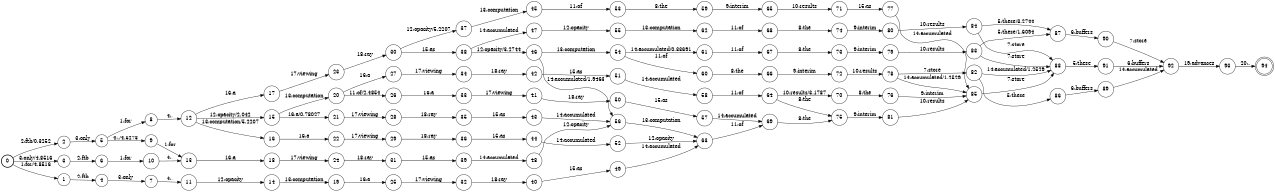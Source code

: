 digraph FST {
rankdir = LR;
size = "8.5,11";
label = "";
center = 1;
orientation = Portrait;
ranksep = "0.4";
nodesep = "0.25";
0 [label = "0", shape = circle, style = bold, fontsize = 14]
	0 -> 1 [label = "1:for/4.8516", fontsize = 14];
	0 -> 2 [label = "2:ftb/0.3252", fontsize = 14];
	0 -> 3 [label = "3:only/4.8516", fontsize = 14];
1 [label = "1", shape = circle, style = solid, fontsize = 14]
	1 -> 4 [label = "2:ftb", fontsize = 14];
2 [label = "2", shape = circle, style = solid, fontsize = 14]
	2 -> 5 [label = "3:only", fontsize = 14];
3 [label = "3", shape = circle, style = solid, fontsize = 14]
	3 -> 6 [label = "2:ftb", fontsize = 14];
4 [label = "4", shape = circle, style = solid, fontsize = 14]
	4 -> 7 [label = "3:only", fontsize = 14];
5 [label = "5", shape = circle, style = solid, fontsize = 14]
	5 -> 8 [label = "1:for", fontsize = 14];
	5 -> 9 [label = "4:,/4.5273", fontsize = 14];
6 [label = "6", shape = circle, style = solid, fontsize = 14]
	6 -> 10 [label = "1:for", fontsize = 14];
7 [label = "7", shape = circle, style = solid, fontsize = 14]
	7 -> 11 [label = "4:,", fontsize = 14];
8 [label = "8", shape = circle, style = solid, fontsize = 14]
	8 -> 12 [label = "4:,", fontsize = 14];
9 [label = "9", shape = circle, style = solid, fontsize = 14]
	9 -> 13 [label = "1:for", fontsize = 14];
10 [label = "10", shape = circle, style = solid, fontsize = 14]
	10 -> 13 [label = "4:,", fontsize = 14];
11 [label = "11", shape = circle, style = solid, fontsize = 14]
	11 -> 14 [label = "12:opacity", fontsize = 14];
12 [label = "12", shape = circle, style = solid, fontsize = 14]
	12 -> 15 [label = "12:opacity/2.042", fontsize = 14];
	12 -> 16 [label = "13:computation/5.2207", fontsize = 14];
	12 -> 17 [label = "16:a", fontsize = 14];
13 [label = "13", shape = circle, style = solid, fontsize = 14]
	13 -> 18 [label = "16:a", fontsize = 14];
14 [label = "14", shape = circle, style = solid, fontsize = 14]
	14 -> 19 [label = "13:computation", fontsize = 14];
15 [label = "15", shape = circle, style = solid, fontsize = 14]
	15 -> 20 [label = "13:computation", fontsize = 14];
	15 -> 21 [label = "16:a/0.78027", fontsize = 14];
16 [label = "16", shape = circle, style = solid, fontsize = 14]
	16 -> 22 [label = "16:a", fontsize = 14];
17 [label = "17", shape = circle, style = solid, fontsize = 14]
	17 -> 23 [label = "17:viewing", fontsize = 14];
18 [label = "18", shape = circle, style = solid, fontsize = 14]
	18 -> 24 [label = "17:viewing", fontsize = 14];
19 [label = "19", shape = circle, style = solid, fontsize = 14]
	19 -> 25 [label = "16:a", fontsize = 14];
20 [label = "20", shape = circle, style = solid, fontsize = 14]
	20 -> 26 [label = "11:of/2.4854", fontsize = 14];
	20 -> 27 [label = "16:a", fontsize = 14];
21 [label = "21", shape = circle, style = solid, fontsize = 14]
	21 -> 28 [label = "17:viewing", fontsize = 14];
22 [label = "22", shape = circle, style = solid, fontsize = 14]
	22 -> 29 [label = "17:viewing", fontsize = 14];
23 [label = "23", shape = circle, style = solid, fontsize = 14]
	23 -> 30 [label = "18:ray", fontsize = 14];
24 [label = "24", shape = circle, style = solid, fontsize = 14]
	24 -> 31 [label = "18:ray", fontsize = 14];
25 [label = "25", shape = circle, style = solid, fontsize = 14]
	25 -> 32 [label = "17:viewing", fontsize = 14];
26 [label = "26", shape = circle, style = solid, fontsize = 14]
	26 -> 33 [label = "16:a", fontsize = 14];
27 [label = "27", shape = circle, style = solid, fontsize = 14]
	27 -> 34 [label = "17:viewing", fontsize = 14];
28 [label = "28", shape = circle, style = solid, fontsize = 14]
	28 -> 35 [label = "18:ray", fontsize = 14];
29 [label = "29", shape = circle, style = solid, fontsize = 14]
	29 -> 36 [label = "18:ray", fontsize = 14];
30 [label = "30", shape = circle, style = solid, fontsize = 14]
	30 -> 37 [label = "12:opacity/5.2207", fontsize = 14];
	30 -> 38 [label = "15:as", fontsize = 14];
31 [label = "31", shape = circle, style = solid, fontsize = 14]
	31 -> 39 [label = "15:as", fontsize = 14];
32 [label = "32", shape = circle, style = solid, fontsize = 14]
	32 -> 40 [label = "18:ray", fontsize = 14];
33 [label = "33", shape = circle, style = solid, fontsize = 14]
	33 -> 41 [label = "17:viewing", fontsize = 14];
34 [label = "34", shape = circle, style = solid, fontsize = 14]
	34 -> 42 [label = "18:ray", fontsize = 14];
35 [label = "35", shape = circle, style = solid, fontsize = 14]
	35 -> 43 [label = "15:as", fontsize = 14];
36 [label = "36", shape = circle, style = solid, fontsize = 14]
	36 -> 44 [label = "15:as", fontsize = 14];
37 [label = "37", shape = circle, style = solid, fontsize = 14]
	37 -> 45 [label = "13:computation", fontsize = 14];
38 [label = "38", shape = circle, style = solid, fontsize = 14]
	38 -> 46 [label = "12:opacity/3.2744", fontsize = 14];
	38 -> 47 [label = "14:accumulated", fontsize = 14];
39 [label = "39", shape = circle, style = solid, fontsize = 14]
	39 -> 48 [label = "14:accumulated", fontsize = 14];
40 [label = "40", shape = circle, style = solid, fontsize = 14]
	40 -> 49 [label = "15:as", fontsize = 14];
41 [label = "41", shape = circle, style = solid, fontsize = 14]
	41 -> 50 [label = "18:ray", fontsize = 14];
42 [label = "42", shape = circle, style = solid, fontsize = 14]
	42 -> 51 [label = "15:as", fontsize = 14];
43 [label = "43", shape = circle, style = solid, fontsize = 14]
	43 -> 56 [label = "14:accumulated", fontsize = 14];
44 [label = "44", shape = circle, style = solid, fontsize = 14]
	44 -> 52 [label = "14:accumulated", fontsize = 14];
45 [label = "45", shape = circle, style = solid, fontsize = 14]
	45 -> 53 [label = "11:of", fontsize = 14];
46 [label = "46", shape = circle, style = solid, fontsize = 14]
	46 -> 54 [label = "13:computation", fontsize = 14];
	46 -> 56 [label = "14:accumulated/1.9463", fontsize = 14];
47 [label = "47", shape = circle, style = solid, fontsize = 14]
	47 -> 55 [label = "12:opacity", fontsize = 14];
48 [label = "48", shape = circle, style = solid, fontsize = 14]
	48 -> 56 [label = "12:opacity", fontsize = 14];
49 [label = "49", shape = circle, style = solid, fontsize = 14]
	49 -> 63 [label = "14:accumulated", fontsize = 14];
50 [label = "50", shape = circle, style = solid, fontsize = 14]
	50 -> 57 [label = "15:as", fontsize = 14];
51 [label = "51", shape = circle, style = solid, fontsize = 14]
	51 -> 58 [label = "14:accumulated", fontsize = 14];
52 [label = "52", shape = circle, style = solid, fontsize = 14]
	52 -> 63 [label = "12:opacity", fontsize = 14];
53 [label = "53", shape = circle, style = solid, fontsize = 14]
	53 -> 59 [label = "8:the", fontsize = 14];
54 [label = "54", shape = circle, style = solid, fontsize = 14]
	54 -> 60 [label = "11:of", fontsize = 14];
	54 -> 61 [label = "14:accumulated/0.33691", fontsize = 14];
55 [label = "55", shape = circle, style = solid, fontsize = 14]
	55 -> 62 [label = "13:computation", fontsize = 14];
56 [label = "56", shape = circle, style = solid, fontsize = 14]
	56 -> 63 [label = "13:computation", fontsize = 14];
57 [label = "57", shape = circle, style = solid, fontsize = 14]
	57 -> 69 [label = "14:accumulated", fontsize = 14];
58 [label = "58", shape = circle, style = solid, fontsize = 14]
	58 -> 64 [label = "11:of", fontsize = 14];
59 [label = "59", shape = circle, style = solid, fontsize = 14]
	59 -> 65 [label = "9:interim", fontsize = 14];
60 [label = "60", shape = circle, style = solid, fontsize = 14]
	60 -> 66 [label = "8:the", fontsize = 14];
61 [label = "61", shape = circle, style = solid, fontsize = 14]
	61 -> 67 [label = "11:of", fontsize = 14];
62 [label = "62", shape = circle, style = solid, fontsize = 14]
	62 -> 68 [label = "11:of", fontsize = 14];
63 [label = "63", shape = circle, style = solid, fontsize = 14]
	63 -> 69 [label = "11:of", fontsize = 14];
64 [label = "64", shape = circle, style = solid, fontsize = 14]
	64 -> 75 [label = "8:the", fontsize = 14];
	64 -> 70 [label = "10:results/3.1787", fontsize = 14];
65 [label = "65", shape = circle, style = solid, fontsize = 14]
	65 -> 71 [label = "10:results", fontsize = 14];
66 [label = "66", shape = circle, style = solid, fontsize = 14]
	66 -> 72 [label = "9:interim", fontsize = 14];
67 [label = "67", shape = circle, style = solid, fontsize = 14]
	67 -> 73 [label = "8:the", fontsize = 14];
68 [label = "68", shape = circle, style = solid, fontsize = 14]
	68 -> 74 [label = "8:the", fontsize = 14];
69 [label = "69", shape = circle, style = solid, fontsize = 14]
	69 -> 75 [label = "8:the", fontsize = 14];
70 [label = "70", shape = circle, style = solid, fontsize = 14]
	70 -> 76 [label = "8:the", fontsize = 14];
71 [label = "71", shape = circle, style = solid, fontsize = 14]
	71 -> 77 [label = "15:as", fontsize = 14];
72 [label = "72", shape = circle, style = solid, fontsize = 14]
	72 -> 78 [label = "10:results", fontsize = 14];
73 [label = "73", shape = circle, style = solid, fontsize = 14]
	73 -> 79 [label = "9:interim", fontsize = 14];
74 [label = "74", shape = circle, style = solid, fontsize = 14]
	74 -> 80 [label = "9:interim", fontsize = 14];
75 [label = "75", shape = circle, style = solid, fontsize = 14]
	75 -> 81 [label = "9:interim", fontsize = 14];
76 [label = "76", shape = circle, style = solid, fontsize = 14]
	76 -> 85 [label = "9:interim", fontsize = 14];
77 [label = "77", shape = circle, style = solid, fontsize = 14]
	77 -> 85 [label = "14:accumulated", fontsize = 14];
78 [label = "78", shape = circle, style = solid, fontsize = 14]
	78 -> 82 [label = "7:store", fontsize = 14];
	78 -> 85 [label = "14:accumulated/1.2529", fontsize = 14];
79 [label = "79", shape = circle, style = solid, fontsize = 14]
	79 -> 83 [label = "10:results", fontsize = 14];
80 [label = "80", shape = circle, style = solid, fontsize = 14]
	80 -> 84 [label = "10:results", fontsize = 14];
81 [label = "81", shape = circle, style = solid, fontsize = 14]
	81 -> 85 [label = "10:results", fontsize = 14];
82 [label = "82", shape = circle, style = solid, fontsize = 14]
	82 -> 86 [label = "5:these", fontsize = 14];
	82 -> 88 [label = "14:accumulated/1.2529", fontsize = 14];
83 [label = "83", shape = circle, style = solid, fontsize = 14]
	83 -> 87 [label = "5:these/1.6094", fontsize = 14];
	83 -> 88 [label = "7:store", fontsize = 14];
84 [label = "84", shape = circle, style = solid, fontsize = 14]
	84 -> 87 [label = "5:these/3.2744", fontsize = 14];
	84 -> 88 [label = "7:store", fontsize = 14];
85 [label = "85", shape = circle, style = solid, fontsize = 14]
	85 -> 88 [label = "7:store", fontsize = 14];
86 [label = "86", shape = circle, style = solid, fontsize = 14]
	86 -> 89 [label = "6:buffers", fontsize = 14];
87 [label = "87", shape = circle, style = solid, fontsize = 14]
	87 -> 90 [label = "6:buffers", fontsize = 14];
88 [label = "88", shape = circle, style = solid, fontsize = 14]
	88 -> 91 [label = "5:these", fontsize = 14];
89 [label = "89", shape = circle, style = solid, fontsize = 14]
	89 -> 92 [label = "14:accumulated", fontsize = 14];
90 [label = "90", shape = circle, style = solid, fontsize = 14]
	90 -> 92 [label = "7:store", fontsize = 14];
91 [label = "91", shape = circle, style = solid, fontsize = 14]
	91 -> 92 [label = "6:buffers", fontsize = 14];
92 [label = "92", shape = circle, style = solid, fontsize = 14]
	92 -> 93 [label = "19:advances", fontsize = 14];
93 [label = "93", shape = circle, style = solid, fontsize = 14]
	93 -> 94 [label = "20:.", fontsize = 14];
94 [label = "94", shape = doublecircle, style = solid, fontsize = 14]
}
